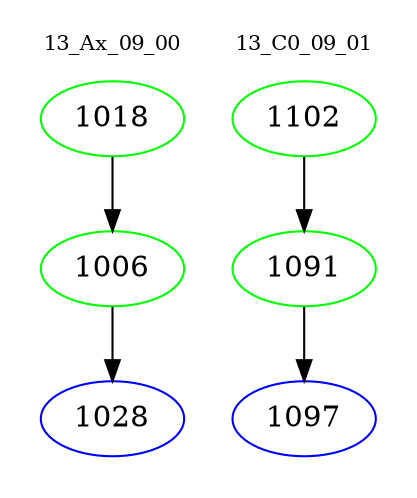 digraph{
subgraph cluster_0 {
color = white
label = "13_Ax_09_00";
fontsize=10;
T0_1018 [label="1018", color="green"]
T0_1018 -> T0_1006 [color="black"]
T0_1006 [label="1006", color="green"]
T0_1006 -> T0_1028 [color="black"]
T0_1028 [label="1028", color="blue"]
}
subgraph cluster_1 {
color = white
label = "13_C0_09_01";
fontsize=10;
T1_1102 [label="1102", color="green"]
T1_1102 -> T1_1091 [color="black"]
T1_1091 [label="1091", color="green"]
T1_1091 -> T1_1097 [color="black"]
T1_1097 [label="1097", color="blue"]
}
}
